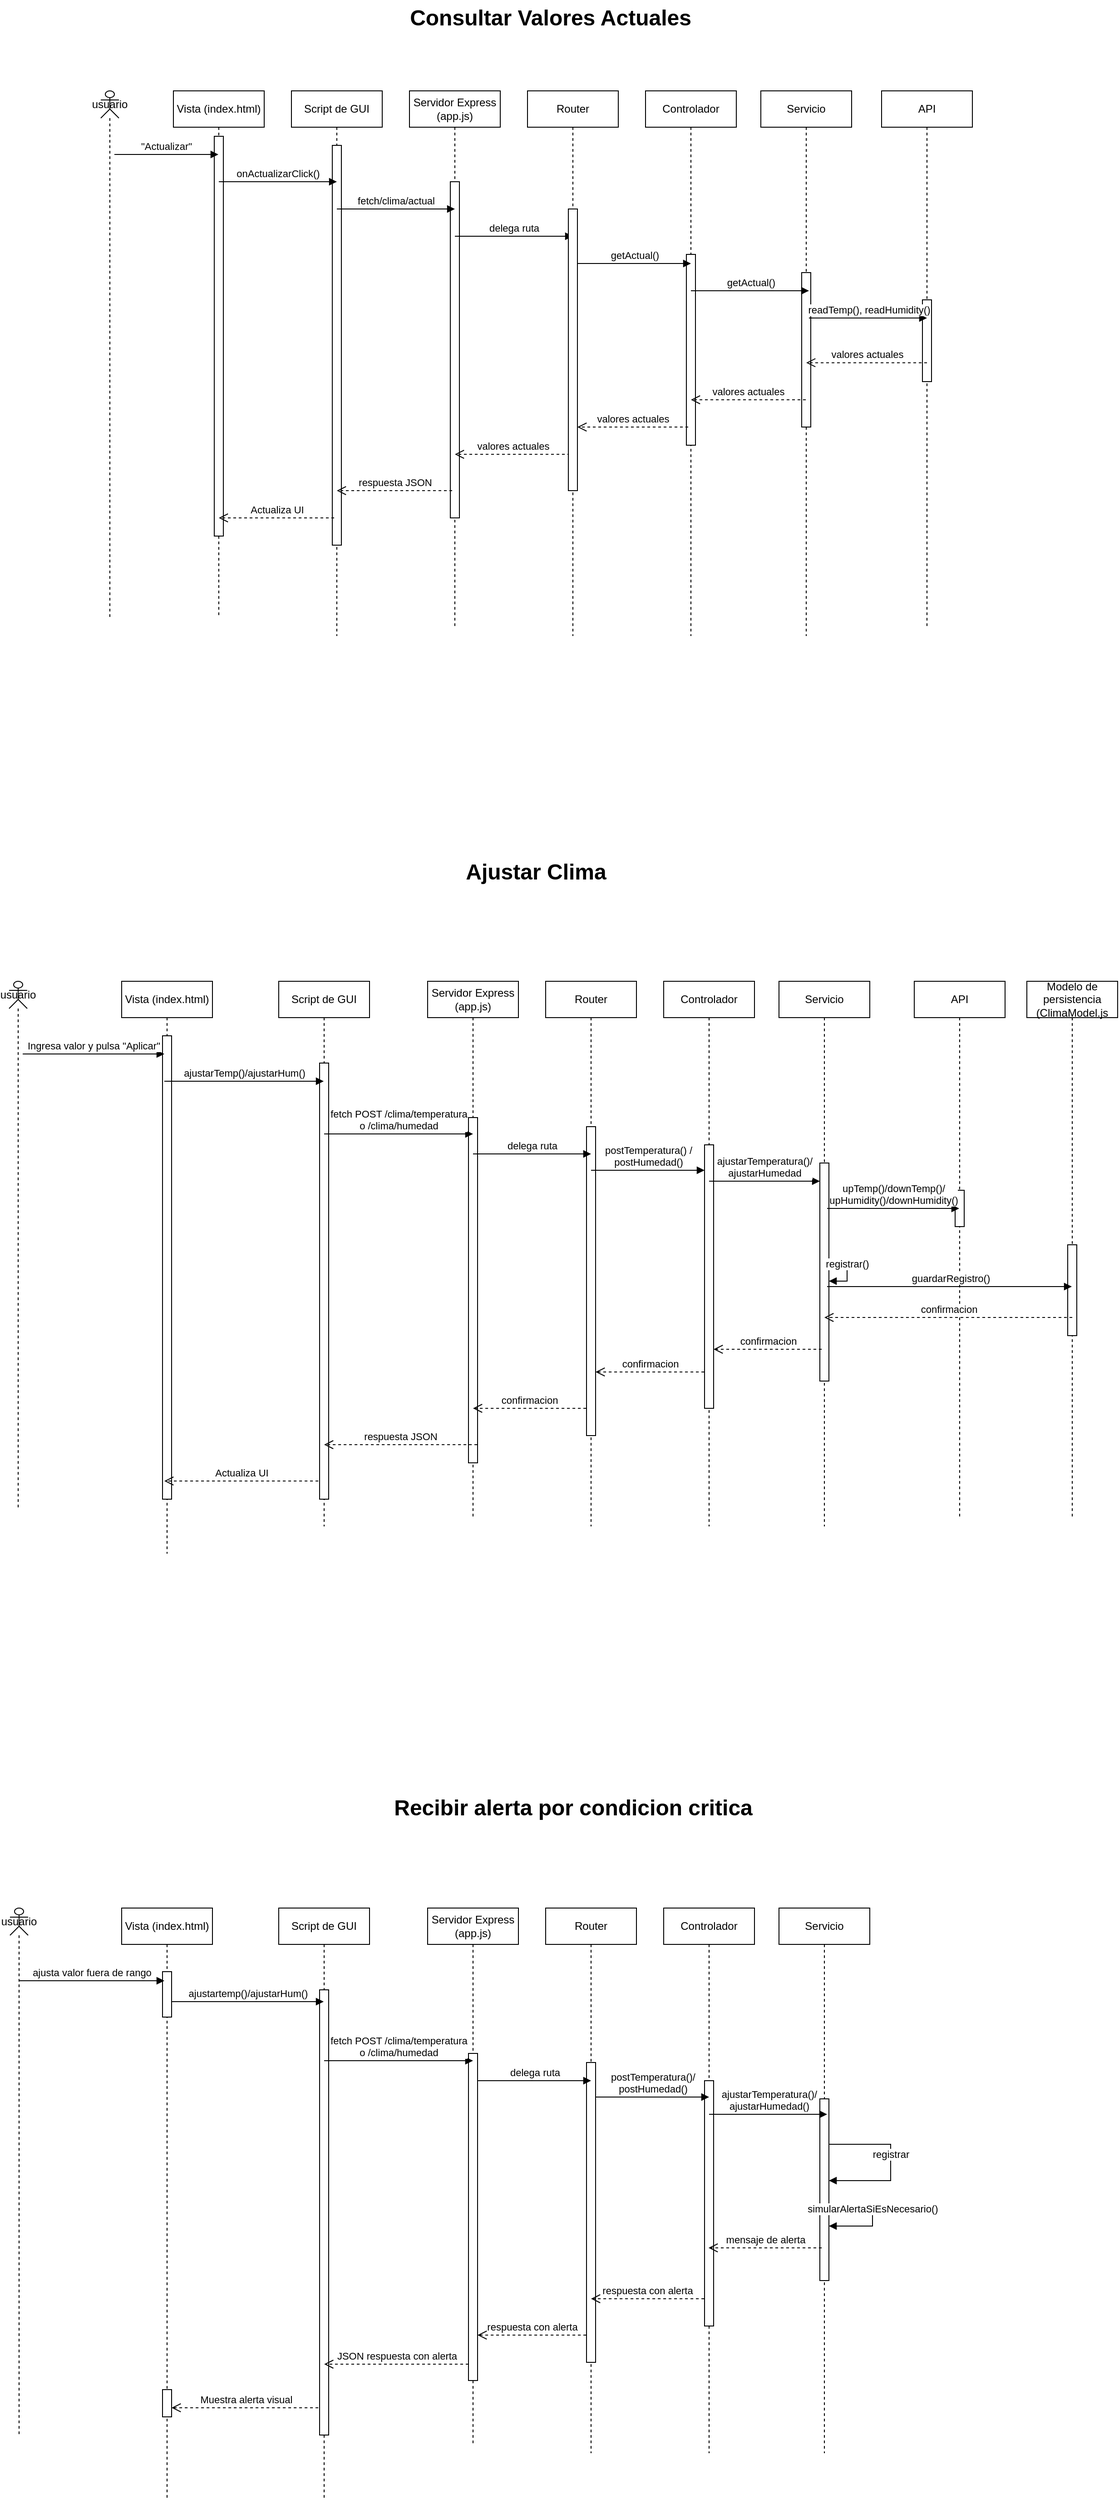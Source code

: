 <mxfile version="27.0.9">
  <diagram name="Página-1" id="_yVZuQ4K9o2TGJIuYlfn">
    <mxGraphModel dx="5467" dy="6520" grid="1" gridSize="10" guides="1" tooltips="1" connect="1" arrows="1" fold="1" page="1" pageScale="1" pageWidth="827" pageHeight="1169" math="0" shadow="0">
      <root>
        <mxCell id="0" />
        <mxCell id="1" parent="0" />
        <mxCell id="7c4dE1HReEAFrCPjgV6M-1" value="usuario" style="shape=umlLifeline;perimeter=lifelinePerimeter;whiteSpace=wrap;html=1;container=1;dropTarget=0;collapsible=0;recursiveResize=0;outlineConnect=0;portConstraint=eastwest;newEdgeStyle={&quot;curved&quot;:0,&quot;rounded&quot;:0};participant=umlActor;size=30;" vertex="1" parent="1">
          <mxGeometry x="100" y="160" width="20" height="580" as="geometry" />
        </mxCell>
        <mxCell id="7c4dE1HReEAFrCPjgV6M-2" value="Vista (index.html)" style="shape=umlLifeline;perimeter=lifelinePerimeter;whiteSpace=wrap;html=1;container=1;dropTarget=0;collapsible=0;recursiveResize=0;outlineConnect=0;portConstraint=eastwest;newEdgeStyle={&quot;curved&quot;:0,&quot;rounded&quot;:0};" vertex="1" parent="1">
          <mxGeometry x="180" y="160" width="100" height="580" as="geometry" />
        </mxCell>
        <mxCell id="7c4dE1HReEAFrCPjgV6M-79" value="" style="html=1;points=[[0,0,0,0,5],[0,1,0,0,-5],[1,0,0,0,5],[1,1,0,0,-5]];perimeter=orthogonalPerimeter;outlineConnect=0;targetShapes=umlLifeline;portConstraint=eastwest;newEdgeStyle={&quot;curved&quot;:0,&quot;rounded&quot;:0};" vertex="1" parent="7c4dE1HReEAFrCPjgV6M-2">
          <mxGeometry x="45" y="50" width="10" height="440" as="geometry" />
        </mxCell>
        <mxCell id="7c4dE1HReEAFrCPjgV6M-3" value="Script de GUI" style="shape=umlLifeline;perimeter=lifelinePerimeter;whiteSpace=wrap;html=1;container=1;dropTarget=0;collapsible=0;recursiveResize=0;outlineConnect=0;portConstraint=eastwest;newEdgeStyle={&quot;curved&quot;:0,&quot;rounded&quot;:0};" vertex="1" parent="1">
          <mxGeometry x="310" y="160" width="100" height="600" as="geometry" />
        </mxCell>
        <mxCell id="7c4dE1HReEAFrCPjgV6M-80" value="" style="html=1;points=[[0,0,0,0,5],[0,1,0,0,-5],[1,0,0,0,5],[1,1,0,0,-5]];perimeter=orthogonalPerimeter;outlineConnect=0;targetShapes=umlLifeline;portConstraint=eastwest;newEdgeStyle={&quot;curved&quot;:0,&quot;rounded&quot;:0};" vertex="1" parent="7c4dE1HReEAFrCPjgV6M-3">
          <mxGeometry x="45" y="60" width="10" height="440" as="geometry" />
        </mxCell>
        <mxCell id="7c4dE1HReEAFrCPjgV6M-4" value="Servidor Express (app.js)&lt;span style=&quot;color: rgba(0, 0, 0, 0); font-family: monospace; font-size: 0px; text-align: start; text-wrap-mode: nowrap;&quot;&gt;%3CmxGraphModel%3E%3Croot%3E%3CmxCell%20id%3D%220%22%2F%3E%3CmxCell%20id%3D%221%22%20parent%3D%220%22%2F%3E%3CmxCell%20id%3D%222%22%20value%3D%22Script%20de%20GUI%22%20style%3D%22shape%3DumlLifeline%3Bperimeter%3DlifelinePerimeter%3BwhiteSpace%3Dwrap%3Bhtml%3D1%3Bcontainer%3D1%3BdropTarget%3D0%3Bcollapsible%3D0%3BrecursiveResize%3D0%3BoutlineConnect%3D0%3BportConstraint%3Deastwest%3BnewEdgeStyle%3D%7B%26quot%3Bcurved%26quot%3B%3A0%2C%26quot%3Brounded%26quot%3B%3A0%7D%3B%22%20vertex%3D%221%22%20parent%3D%221%22%3E%3CmxGeometry%20x%3D%22310%22%20y%3D%22160%22%20width%3D%22100%22%20height%3D%22300%22%20as%3D%22geometry%22%2F%3E%3C%2FmxCell%3E%3C%2Froot%3E%3C%2FmxGraphModel%3E&lt;/span&gt;" style="shape=umlLifeline;perimeter=lifelinePerimeter;whiteSpace=wrap;html=1;container=1;dropTarget=0;collapsible=0;recursiveResize=0;outlineConnect=0;portConstraint=eastwest;newEdgeStyle={&quot;curved&quot;:0,&quot;rounded&quot;:0};" vertex="1" parent="1">
          <mxGeometry x="440" y="160" width="100" height="590" as="geometry" />
        </mxCell>
        <mxCell id="7c4dE1HReEAFrCPjgV6M-81" value="" style="html=1;points=[[0,0,0,0,5],[0,1,0,0,-5],[1,0,0,0,5],[1,1,0,0,-5]];perimeter=orthogonalPerimeter;outlineConnect=0;targetShapes=umlLifeline;portConstraint=eastwest;newEdgeStyle={&quot;curved&quot;:0,&quot;rounded&quot;:0};" vertex="1" parent="7c4dE1HReEAFrCPjgV6M-4">
          <mxGeometry x="45" y="100" width="10" height="370" as="geometry" />
        </mxCell>
        <mxCell id="7c4dE1HReEAFrCPjgV6M-5" value="Router" style="shape=umlLifeline;perimeter=lifelinePerimeter;whiteSpace=wrap;html=1;container=1;dropTarget=0;collapsible=0;recursiveResize=0;outlineConnect=0;portConstraint=eastwest;newEdgeStyle={&quot;curved&quot;:0,&quot;rounded&quot;:0};" vertex="1" parent="1">
          <mxGeometry x="570" y="160" width="100" height="600" as="geometry" />
        </mxCell>
        <mxCell id="7c4dE1HReEAFrCPjgV6M-6" value="Controlador" style="shape=umlLifeline;perimeter=lifelinePerimeter;whiteSpace=wrap;html=1;container=1;dropTarget=0;collapsible=0;recursiveResize=0;outlineConnect=0;portConstraint=eastwest;newEdgeStyle={&quot;curved&quot;:0,&quot;rounded&quot;:0};" vertex="1" parent="1">
          <mxGeometry x="700" y="160" width="100" height="600" as="geometry" />
        </mxCell>
        <mxCell id="7c4dE1HReEAFrCPjgV6M-84" value="" style="html=1;points=[[0,0,0,0,5],[0,1,0,0,-5],[1,0,0,0,5],[1,1,0,0,-5]];perimeter=orthogonalPerimeter;outlineConnect=0;targetShapes=umlLifeline;portConstraint=eastwest;newEdgeStyle={&quot;curved&quot;:0,&quot;rounded&quot;:0};" vertex="1" parent="7c4dE1HReEAFrCPjgV6M-6">
          <mxGeometry x="45" y="180" width="10" height="210" as="geometry" />
        </mxCell>
        <mxCell id="7c4dE1HReEAFrCPjgV6M-7" value="Servicio" style="shape=umlLifeline;perimeter=lifelinePerimeter;whiteSpace=wrap;html=1;container=1;dropTarget=0;collapsible=0;recursiveResize=0;outlineConnect=0;portConstraint=eastwest;newEdgeStyle={&quot;curved&quot;:0,&quot;rounded&quot;:0};" vertex="1" parent="1">
          <mxGeometry x="827" y="160" width="100" height="600" as="geometry" />
        </mxCell>
        <mxCell id="7c4dE1HReEAFrCPjgV6M-85" value="" style="html=1;points=[[0,0,0,0,5],[0,1,0,0,-5],[1,0,0,0,5],[1,1,0,0,-5]];perimeter=orthogonalPerimeter;outlineConnect=0;targetShapes=umlLifeline;portConstraint=eastwest;newEdgeStyle={&quot;curved&quot;:0,&quot;rounded&quot;:0};" vertex="1" parent="7c4dE1HReEAFrCPjgV6M-7">
          <mxGeometry x="45" y="200" width="10" height="170" as="geometry" />
        </mxCell>
        <mxCell id="7c4dE1HReEAFrCPjgV6M-8" value="API" style="shape=umlLifeline;perimeter=lifelinePerimeter;whiteSpace=wrap;html=1;container=1;dropTarget=0;collapsible=0;recursiveResize=0;outlineConnect=0;portConstraint=eastwest;newEdgeStyle={&quot;curved&quot;:0,&quot;rounded&quot;:0};" vertex="1" parent="1">
          <mxGeometry x="960" y="160" width="100" height="590" as="geometry" />
        </mxCell>
        <mxCell id="7c4dE1HReEAFrCPjgV6M-86" value="" style="html=1;points=[[0,0,0,0,5],[0,1,0,0,-5],[1,0,0,0,5],[1,1,0,0,-5]];perimeter=orthogonalPerimeter;outlineConnect=0;targetShapes=umlLifeline;portConstraint=eastwest;newEdgeStyle={&quot;curved&quot;:0,&quot;rounded&quot;:0};" vertex="1" parent="7c4dE1HReEAFrCPjgV6M-8">
          <mxGeometry x="45" y="230" width="10" height="90" as="geometry" />
        </mxCell>
        <mxCell id="7c4dE1HReEAFrCPjgV6M-9" value="&quot;Actualizar&quot;" style="html=1;verticalAlign=bottom;endArrow=block;curved=0;rounded=0;" edge="1" parent="1">
          <mxGeometry x="-0.005" width="80" relative="1" as="geometry">
            <mxPoint x="115" y="230" as="sourcePoint" />
            <mxPoint x="229.5" y="230" as="targetPoint" />
            <Array as="points" />
            <mxPoint as="offset" />
          </mxGeometry>
        </mxCell>
        <mxCell id="7c4dE1HReEAFrCPjgV6M-10" value="onActualizarClick()" style="html=1;verticalAlign=bottom;endArrow=block;curved=0;rounded=0;" edge="1" parent="1">
          <mxGeometry width="80" relative="1" as="geometry">
            <mxPoint x="230" y="260" as="sourcePoint" />
            <mxPoint x="360" y="260" as="targetPoint" />
          </mxGeometry>
        </mxCell>
        <mxCell id="7c4dE1HReEAFrCPjgV6M-11" value="fetch/clima/actual" style="html=1;verticalAlign=bottom;endArrow=block;curved=0;rounded=0;" edge="1" parent="1">
          <mxGeometry width="80" relative="1" as="geometry">
            <mxPoint x="360" y="290" as="sourcePoint" />
            <mxPoint x="490" y="290" as="targetPoint" />
          </mxGeometry>
        </mxCell>
        <mxCell id="7c4dE1HReEAFrCPjgV6M-12" value="delega ruta" style="html=1;verticalAlign=bottom;endArrow=block;curved=0;rounded=0;" edge="1" parent="1">
          <mxGeometry width="80" relative="1" as="geometry">
            <mxPoint x="490" y="320" as="sourcePoint" />
            <mxPoint x="620" y="320" as="targetPoint" />
          </mxGeometry>
        </mxCell>
        <mxCell id="7c4dE1HReEAFrCPjgV6M-13" value="getActual()" style="html=1;verticalAlign=bottom;endArrow=block;curved=0;rounded=0;" edge="1" parent="1" source="7c4dE1HReEAFrCPjgV6M-82">
          <mxGeometry x="0.009" width="80" relative="1" as="geometry">
            <mxPoint x="620" y="350" as="sourcePoint" />
            <mxPoint x="750" y="350" as="targetPoint" />
            <mxPoint as="offset" />
          </mxGeometry>
        </mxCell>
        <mxCell id="7c4dE1HReEAFrCPjgV6M-14" value="getActual()" style="html=1;verticalAlign=bottom;endArrow=block;curved=0;rounded=0;" edge="1" parent="1">
          <mxGeometry x="0.009" width="80" relative="1" as="geometry">
            <mxPoint x="750" y="380" as="sourcePoint" />
            <mxPoint x="880" y="380" as="targetPoint" />
            <mxPoint as="offset" />
          </mxGeometry>
        </mxCell>
        <mxCell id="7c4dE1HReEAFrCPjgV6M-15" value="readTemp(), readHumidity()" style="html=1;verticalAlign=bottom;endArrow=block;curved=0;rounded=0;" edge="1" parent="1">
          <mxGeometry x="0.009" width="80" relative="1" as="geometry">
            <mxPoint x="880" y="410" as="sourcePoint" />
            <mxPoint x="1010" y="410" as="targetPoint" />
            <mxPoint as="offset" />
          </mxGeometry>
        </mxCell>
        <mxCell id="7c4dE1HReEAFrCPjgV6M-16" value="valores actuales" style="html=1;verticalAlign=bottom;endArrow=open;dashed=1;endSize=8;curved=0;rounded=0;" edge="1" parent="1" target="7c4dE1HReEAFrCPjgV6M-7">
          <mxGeometry relative="1" as="geometry">
            <mxPoint x="1010" y="459.23" as="sourcePoint" />
            <mxPoint x="930" y="459.23" as="targetPoint" />
          </mxGeometry>
        </mxCell>
        <mxCell id="7c4dE1HReEAFrCPjgV6M-17" value="valores actuales" style="html=1;verticalAlign=bottom;endArrow=open;dashed=1;endSize=8;curved=0;rounded=0;" edge="1" parent="1" source="7c4dE1HReEAFrCPjgV6M-7">
          <mxGeometry relative="1" as="geometry">
            <mxPoint x="884" y="500.23" as="sourcePoint" />
            <mxPoint x="750" y="500" as="targetPoint" />
          </mxGeometry>
        </mxCell>
        <mxCell id="7c4dE1HReEAFrCPjgV6M-18" value="valores actuales" style="html=1;verticalAlign=bottom;endArrow=open;dashed=1;endSize=8;curved=0;rounded=0;" edge="1" parent="1" target="7c4dE1HReEAFrCPjgV6M-82">
          <mxGeometry relative="1" as="geometry">
            <mxPoint x="747" y="530" as="sourcePoint" />
            <mxPoint x="620" y="530" as="targetPoint" />
          </mxGeometry>
        </mxCell>
        <mxCell id="7c4dE1HReEAFrCPjgV6M-19" value="valores actuales" style="html=1;verticalAlign=bottom;endArrow=open;dashed=1;endSize=8;curved=0;rounded=0;" edge="1" parent="1">
          <mxGeometry relative="1" as="geometry">
            <mxPoint x="617" y="560" as="sourcePoint" />
            <mxPoint x="490" y="560" as="targetPoint" />
          </mxGeometry>
        </mxCell>
        <mxCell id="7c4dE1HReEAFrCPjgV6M-20" value="respuesta JSON" style="html=1;verticalAlign=bottom;endArrow=open;dashed=1;endSize=8;curved=0;rounded=0;" edge="1" parent="1">
          <mxGeometry relative="1" as="geometry">
            <mxPoint x="487" y="600" as="sourcePoint" />
            <mxPoint x="360" y="600" as="targetPoint" />
          </mxGeometry>
        </mxCell>
        <mxCell id="7c4dE1HReEAFrCPjgV6M-21" value="Actualiza UI" style="html=1;verticalAlign=bottom;endArrow=open;dashed=1;endSize=8;curved=0;rounded=0;" edge="1" parent="1">
          <mxGeometry relative="1" as="geometry">
            <mxPoint x="357" y="630" as="sourcePoint" />
            <mxPoint x="230" y="630" as="targetPoint" />
          </mxGeometry>
        </mxCell>
        <mxCell id="7c4dE1HReEAFrCPjgV6M-23" value="usuario" style="shape=umlLifeline;perimeter=lifelinePerimeter;whiteSpace=wrap;html=1;container=1;dropTarget=0;collapsible=0;recursiveResize=0;outlineConnect=0;portConstraint=eastwest;newEdgeStyle={&quot;curved&quot;:0,&quot;rounded&quot;:0};participant=umlActor;size=30;" vertex="1" parent="1">
          <mxGeometry x="-1" y="1140" width="20" height="580" as="geometry" />
        </mxCell>
        <mxCell id="7c4dE1HReEAFrCPjgV6M-24" value="Vista (index.html)" style="shape=umlLifeline;perimeter=lifelinePerimeter;whiteSpace=wrap;html=1;container=1;dropTarget=0;collapsible=0;recursiveResize=0;outlineConnect=0;portConstraint=eastwest;newEdgeStyle={&quot;curved&quot;:0,&quot;rounded&quot;:0};" vertex="1" parent="1">
          <mxGeometry x="123" y="1140" width="100" height="630" as="geometry" />
        </mxCell>
        <mxCell id="7c4dE1HReEAFrCPjgV6M-87" value="" style="html=1;points=[[0,0,0,0,5],[0,1,0,0,-5],[1,0,0,0,5],[1,1,0,0,-5]];perimeter=orthogonalPerimeter;outlineConnect=0;targetShapes=umlLifeline;portConstraint=eastwest;newEdgeStyle={&quot;curved&quot;:0,&quot;rounded&quot;:0};" vertex="1" parent="7c4dE1HReEAFrCPjgV6M-24">
          <mxGeometry x="45" y="60" width="10" height="510" as="geometry" />
        </mxCell>
        <mxCell id="7c4dE1HReEAFrCPjgV6M-25" value="Script de GUI" style="shape=umlLifeline;perimeter=lifelinePerimeter;whiteSpace=wrap;html=1;container=1;dropTarget=0;collapsible=0;recursiveResize=0;outlineConnect=0;portConstraint=eastwest;newEdgeStyle={&quot;curved&quot;:0,&quot;rounded&quot;:0};" vertex="1" parent="1">
          <mxGeometry x="296" y="1140" width="100" height="600" as="geometry" />
        </mxCell>
        <mxCell id="7c4dE1HReEAFrCPjgV6M-88" value="" style="html=1;points=[[0,0,0,0,5],[0,1,0,0,-5],[1,0,0,0,5],[1,1,0,0,-5]];perimeter=orthogonalPerimeter;outlineConnect=0;targetShapes=umlLifeline;portConstraint=eastwest;newEdgeStyle={&quot;curved&quot;:0,&quot;rounded&quot;:0};" vertex="1" parent="7c4dE1HReEAFrCPjgV6M-25">
          <mxGeometry x="45" y="90" width="10" height="480" as="geometry" />
        </mxCell>
        <mxCell id="7c4dE1HReEAFrCPjgV6M-26" value="Servidor Express (app.js)&lt;span style=&quot;color: rgba(0, 0, 0, 0); font-family: monospace; font-size: 0px; text-align: start; text-wrap-mode: nowrap;&quot;&gt;%3CmxGraphModel%3E%3Croot%3E%3CmxCell%20id%3D%220%22%2F%3E%3CmxCell%20id%3D%221%22%20parent%3D%220%22%2F%3E%3CmxCell%20id%3D%222%22%20value%3D%22Script%20de%20GUI%22%20style%3D%22shape%3DumlLifeline%3Bperimeter%3DlifelinePerimeter%3BwhiteSpace%3Dwrap%3Bhtml%3D1%3Bcontainer%3D1%3BdropTarget%3D0%3Bcollapsible%3D0%3BrecursiveResize%3D0%3BoutlineConnect%3D0%3BportConstraint%3Deastwest%3BnewEdgeStyle%3D%7B%26quot%3Bcurved%26quot%3B%3A0%2C%26quot%3Brounded%26quot%3B%3A0%7D%3B%22%20vertex%3D%221%22%20parent%3D%221%22%3E%3CmxGeometry%20x%3D%22310%22%20y%3D%22160%22%20width%3D%22100%22%20height%3D%22300%22%20as%3D%22geometry%22%2F%3E%3C%2FmxCell%3E%3C%2Froot%3E%3C%2FmxGraphModel%3E&lt;/span&gt;" style="shape=umlLifeline;perimeter=lifelinePerimeter;whiteSpace=wrap;html=1;container=1;dropTarget=0;collapsible=0;recursiveResize=0;outlineConnect=0;portConstraint=eastwest;newEdgeStyle={&quot;curved&quot;:0,&quot;rounded&quot;:0};" vertex="1" parent="1">
          <mxGeometry x="460" y="1140" width="100" height="590" as="geometry" />
        </mxCell>
        <mxCell id="7c4dE1HReEAFrCPjgV6M-89" value="" style="html=1;points=[[0,0,0,0,5],[0,1,0,0,-5],[1,0,0,0,5],[1,1,0,0,-5]];perimeter=orthogonalPerimeter;outlineConnect=0;targetShapes=umlLifeline;portConstraint=eastwest;newEdgeStyle={&quot;curved&quot;:0,&quot;rounded&quot;:0};" vertex="1" parent="7c4dE1HReEAFrCPjgV6M-26">
          <mxGeometry x="45" y="150" width="10" height="380" as="geometry" />
        </mxCell>
        <mxCell id="7c4dE1HReEAFrCPjgV6M-27" value="Router" style="shape=umlLifeline;perimeter=lifelinePerimeter;whiteSpace=wrap;html=1;container=1;dropTarget=0;collapsible=0;recursiveResize=0;outlineConnect=0;portConstraint=eastwest;newEdgeStyle={&quot;curved&quot;:0,&quot;rounded&quot;:0};" vertex="1" parent="1">
          <mxGeometry x="590" y="1140" width="100" height="600" as="geometry" />
        </mxCell>
        <mxCell id="7c4dE1HReEAFrCPjgV6M-90" value="" style="html=1;points=[[0,0,0,0,5],[0,1,0,0,-5],[1,0,0,0,5],[1,1,0,0,-5]];perimeter=orthogonalPerimeter;outlineConnect=0;targetShapes=umlLifeline;portConstraint=eastwest;newEdgeStyle={&quot;curved&quot;:0,&quot;rounded&quot;:0};" vertex="1" parent="7c4dE1HReEAFrCPjgV6M-27">
          <mxGeometry x="45" y="160" width="10" height="340" as="geometry" />
        </mxCell>
        <mxCell id="7c4dE1HReEAFrCPjgV6M-28" value="Controlador" style="shape=umlLifeline;perimeter=lifelinePerimeter;whiteSpace=wrap;html=1;container=1;dropTarget=0;collapsible=0;recursiveResize=0;outlineConnect=0;portConstraint=eastwest;newEdgeStyle={&quot;curved&quot;:0,&quot;rounded&quot;:0};" vertex="1" parent="1">
          <mxGeometry x="720" y="1140" width="100" height="600" as="geometry" />
        </mxCell>
        <mxCell id="7c4dE1HReEAFrCPjgV6M-91" value="" style="html=1;points=[[0,0,0,0,5],[0,1,0,0,-5],[1,0,0,0,5],[1,1,0,0,-5]];perimeter=orthogonalPerimeter;outlineConnect=0;targetShapes=umlLifeline;portConstraint=eastwest;newEdgeStyle={&quot;curved&quot;:0,&quot;rounded&quot;:0};" vertex="1" parent="7c4dE1HReEAFrCPjgV6M-28">
          <mxGeometry x="45" y="180" width="10" height="290" as="geometry" />
        </mxCell>
        <mxCell id="7c4dE1HReEAFrCPjgV6M-29" value="Servicio" style="shape=umlLifeline;perimeter=lifelinePerimeter;whiteSpace=wrap;html=1;container=1;dropTarget=0;collapsible=0;recursiveResize=0;outlineConnect=0;portConstraint=eastwest;newEdgeStyle={&quot;curved&quot;:0,&quot;rounded&quot;:0};" vertex="1" parent="1">
          <mxGeometry x="847" y="1140" width="100" height="600" as="geometry" />
        </mxCell>
        <mxCell id="7c4dE1HReEAFrCPjgV6M-92" value="" style="html=1;points=[[0,0,0,0,5],[0,1,0,0,-5],[1,0,0,0,5],[1,1,0,0,-5]];perimeter=orthogonalPerimeter;outlineConnect=0;targetShapes=umlLifeline;portConstraint=eastwest;newEdgeStyle={&quot;curved&quot;:0,&quot;rounded&quot;:0};" vertex="1" parent="7c4dE1HReEAFrCPjgV6M-29">
          <mxGeometry x="45" y="200" width="10" height="240" as="geometry" />
        </mxCell>
        <mxCell id="7c4dE1HReEAFrCPjgV6M-115" value="registrar()" style="html=1;verticalAlign=bottom;endArrow=block;curved=0;rounded=0;" edge="1" parent="7c4dE1HReEAFrCPjgV6M-29" source="7c4dE1HReEAFrCPjgV6M-92" target="7c4dE1HReEAFrCPjgV6M-92">
          <mxGeometry width="80" relative="1" as="geometry">
            <mxPoint x="43" y="260" as="sourcePoint" />
            <mxPoint x="123" y="260" as="targetPoint" />
          </mxGeometry>
        </mxCell>
        <mxCell id="7c4dE1HReEAFrCPjgV6M-30" value="API" style="shape=umlLifeline;perimeter=lifelinePerimeter;whiteSpace=wrap;html=1;container=1;dropTarget=0;collapsible=0;recursiveResize=0;outlineConnect=0;portConstraint=eastwest;newEdgeStyle={&quot;curved&quot;:0,&quot;rounded&quot;:0};" vertex="1" parent="1">
          <mxGeometry x="996" y="1140" width="100" height="590" as="geometry" />
        </mxCell>
        <mxCell id="7c4dE1HReEAFrCPjgV6M-93" value="" style="html=1;points=[[0,0,0,0,5],[0,1,0,0,-5],[1,0,0,0,5],[1,1,0,0,-5]];perimeter=orthogonalPerimeter;outlineConnect=0;targetShapes=umlLifeline;portConstraint=eastwest;newEdgeStyle={&quot;curved&quot;:0,&quot;rounded&quot;:0};" vertex="1" parent="7c4dE1HReEAFrCPjgV6M-30">
          <mxGeometry x="45" y="230" width="10" height="40" as="geometry" />
        </mxCell>
        <mxCell id="7c4dE1HReEAFrCPjgV6M-31" value="Ingresa valor y pulsa &quot;Aplicar&quot;" style="html=1;verticalAlign=bottom;endArrow=block;curved=0;rounded=0;" edge="1" parent="1">
          <mxGeometry x="-0.0" width="80" relative="1" as="geometry">
            <mxPoint x="14" y="1220" as="sourcePoint" />
            <mxPoint x="170" y="1220" as="targetPoint" />
            <Array as="points" />
            <mxPoint as="offset" />
          </mxGeometry>
        </mxCell>
        <mxCell id="7c4dE1HReEAFrCPjgV6M-32" value="ajustarTemp()/ajustarHum()" style="html=1;verticalAlign=bottom;endArrow=block;curved=0;rounded=0;" edge="1" parent="1" target="7c4dE1HReEAFrCPjgV6M-25">
          <mxGeometry width="80" relative="1" as="geometry">
            <mxPoint x="170" y="1250" as="sourcePoint" />
            <mxPoint x="300" y="1250" as="targetPoint" />
          </mxGeometry>
        </mxCell>
        <mxCell id="7c4dE1HReEAFrCPjgV6M-33" value="fetch POST /clima/temperatura &lt;br&gt;o /clima/humedad" style="html=1;verticalAlign=bottom;endArrow=block;curved=0;rounded=0;" edge="1" parent="1" source="7c4dE1HReEAFrCPjgV6M-25">
          <mxGeometry width="80" relative="1" as="geometry">
            <mxPoint x="380" y="1308" as="sourcePoint" />
            <mxPoint x="510" y="1308" as="targetPoint" />
          </mxGeometry>
        </mxCell>
        <mxCell id="7c4dE1HReEAFrCPjgV6M-34" value="delega ruta" style="html=1;verticalAlign=bottom;endArrow=block;curved=0;rounded=0;" edge="1" parent="1">
          <mxGeometry width="80" relative="1" as="geometry">
            <mxPoint x="510" y="1330" as="sourcePoint" />
            <mxPoint x="640" y="1330" as="targetPoint" />
          </mxGeometry>
        </mxCell>
        <mxCell id="7c4dE1HReEAFrCPjgV6M-35" value="postTemperatura() / &lt;br&gt;postHumedad()" style="html=1;verticalAlign=bottom;endArrow=block;curved=0;rounded=0;" edge="1" parent="1" target="7c4dE1HReEAFrCPjgV6M-91">
          <mxGeometry x="0.009" width="80" relative="1" as="geometry">
            <mxPoint x="640" y="1348" as="sourcePoint" />
            <mxPoint x="770" y="1348" as="targetPoint" />
            <mxPoint as="offset" />
          </mxGeometry>
        </mxCell>
        <mxCell id="7c4dE1HReEAFrCPjgV6M-36" value="ajustarTemperatura()/&lt;div&gt;ajustarHumedad&lt;/div&gt;" style="html=1;verticalAlign=bottom;endArrow=block;curved=0;rounded=0;" edge="1" parent="1" target="7c4dE1HReEAFrCPjgV6M-92">
          <mxGeometry x="0.004" width="80" relative="1" as="geometry">
            <mxPoint x="770" y="1360" as="sourcePoint" />
            <mxPoint x="900" y="1360" as="targetPoint" />
            <mxPoint as="offset" />
          </mxGeometry>
        </mxCell>
        <mxCell id="7c4dE1HReEAFrCPjgV6M-37" value="upTemp()/downTemp()/&lt;br&gt;upHumidity()/downHumidity()" style="html=1;verticalAlign=bottom;endArrow=block;curved=0;rounded=0;" edge="1" parent="1" target="7c4dE1HReEAFrCPjgV6M-30">
          <mxGeometry x="0.004" width="80" relative="1" as="geometry">
            <mxPoint x="900" y="1390" as="sourcePoint" />
            <mxPoint x="1030" y="1390" as="targetPoint" />
            <mxPoint as="offset" />
          </mxGeometry>
        </mxCell>
        <mxCell id="7c4dE1HReEAFrCPjgV6M-44" value="Modelo de persistencia (ClimaModel.js" style="shape=umlLifeline;perimeter=lifelinePerimeter;whiteSpace=wrap;html=1;container=1;dropTarget=0;collapsible=0;recursiveResize=0;outlineConnect=0;portConstraint=eastwest;newEdgeStyle={&quot;curved&quot;:0,&quot;rounded&quot;:0};" vertex="1" parent="1">
          <mxGeometry x="1120" y="1140" width="100" height="590" as="geometry" />
        </mxCell>
        <mxCell id="7c4dE1HReEAFrCPjgV6M-94" value="" style="html=1;points=[[0,0,0,0,5],[0,1,0,0,-5],[1,0,0,0,5],[1,1,0,0,-5]];perimeter=orthogonalPerimeter;outlineConnect=0;targetShapes=umlLifeline;portConstraint=eastwest;newEdgeStyle={&quot;curved&quot;:0,&quot;rounded&quot;:0};" vertex="1" parent="7c4dE1HReEAFrCPjgV6M-44">
          <mxGeometry x="45" y="290" width="10" height="100" as="geometry" />
        </mxCell>
        <mxCell id="7c4dE1HReEAFrCPjgV6M-46" value="guardarRegistro()" style="html=1;verticalAlign=bottom;endArrow=block;curved=0;rounded=0;" edge="1" parent="1">
          <mxGeometry x="0.004" width="80" relative="1" as="geometry">
            <mxPoint x="900" y="1476" as="sourcePoint" />
            <mxPoint x="1169.5" y="1476" as="targetPoint" />
            <mxPoint as="offset" />
          </mxGeometry>
        </mxCell>
        <mxCell id="7c4dE1HReEAFrCPjgV6M-47" value="confirmacion" style="html=1;verticalAlign=bottom;endArrow=open;dashed=1;endSize=8;curved=0;rounded=0;" edge="1" parent="1" target="7c4dE1HReEAFrCPjgV6M-29">
          <mxGeometry relative="1" as="geometry">
            <mxPoint x="1170" y="1510" as="sourcePoint" />
            <mxPoint x="1090" y="1510" as="targetPoint" />
          </mxGeometry>
        </mxCell>
        <mxCell id="7c4dE1HReEAFrCPjgV6M-48" value="confirmacion" style="html=1;verticalAlign=bottom;endArrow=open;dashed=1;endSize=8;curved=0;rounded=0;" edge="1" parent="1" target="7c4dE1HReEAFrCPjgV6M-91">
          <mxGeometry relative="1" as="geometry">
            <mxPoint x="894" y="1545" as="sourcePoint" />
            <mxPoint x="769.447" y="1545" as="targetPoint" />
          </mxGeometry>
        </mxCell>
        <mxCell id="7c4dE1HReEAFrCPjgV6M-49" value="confirmacion" style="html=1;verticalAlign=bottom;endArrow=open;dashed=1;endSize=8;curved=0;rounded=0;" edge="1" parent="1" target="7c4dE1HReEAFrCPjgV6M-90">
          <mxGeometry relative="1" as="geometry">
            <mxPoint x="764.553" y="1570" as="sourcePoint" />
            <mxPoint x="640" y="1570" as="targetPoint" />
          </mxGeometry>
        </mxCell>
        <mxCell id="7c4dE1HReEAFrCPjgV6M-50" value="confirmacion" style="html=1;verticalAlign=bottom;endArrow=open;dashed=1;endSize=8;curved=0;rounded=0;" edge="1" parent="1">
          <mxGeometry relative="1" as="geometry">
            <mxPoint x="634.553" y="1610" as="sourcePoint" />
            <mxPoint x="510" y="1610" as="targetPoint" />
          </mxGeometry>
        </mxCell>
        <mxCell id="7c4dE1HReEAFrCPjgV6M-51" value="respuesta JSON" style="html=1;verticalAlign=bottom;endArrow=open;dashed=1;endSize=8;curved=0;rounded=0;" edge="1" parent="1" target="7c4dE1HReEAFrCPjgV6M-25">
          <mxGeometry relative="1" as="geometry">
            <mxPoint x="514.553" y="1650" as="sourcePoint" />
            <mxPoint x="390" y="1650" as="targetPoint" />
          </mxGeometry>
        </mxCell>
        <mxCell id="7c4dE1HReEAFrCPjgV6M-52" value="Actualiza UI" style="html=1;verticalAlign=bottom;endArrow=open;dashed=1;endSize=8;curved=0;rounded=0;" edge="1" parent="1">
          <mxGeometry relative="1" as="geometry">
            <mxPoint x="339.553" y="1690" as="sourcePoint" />
            <mxPoint x="170" y="1690" as="targetPoint" />
          </mxGeometry>
        </mxCell>
        <mxCell id="7c4dE1HReEAFrCPjgV6M-55" value="Vista (index.html)" style="shape=umlLifeline;perimeter=lifelinePerimeter;whiteSpace=wrap;html=1;container=1;dropTarget=0;collapsible=0;recursiveResize=0;outlineConnect=0;portConstraint=eastwest;newEdgeStyle={&quot;curved&quot;:0,&quot;rounded&quot;:0};" vertex="1" parent="1">
          <mxGeometry x="123" y="2160" width="100" height="650" as="geometry" />
        </mxCell>
        <mxCell id="7c4dE1HReEAFrCPjgV6M-96" value="" style="html=1;points=[[0,0,0,0,5],[0,1,0,0,-5],[1,0,0,0,5],[1,1,0,0,-5]];perimeter=orthogonalPerimeter;outlineConnect=0;targetShapes=umlLifeline;portConstraint=eastwest;newEdgeStyle={&quot;curved&quot;:0,&quot;rounded&quot;:0};" vertex="1" parent="7c4dE1HReEAFrCPjgV6M-55">
          <mxGeometry x="45" y="70" width="10" height="50" as="geometry" />
        </mxCell>
        <mxCell id="7c4dE1HReEAFrCPjgV6M-98" value="" style="html=1;points=[[0,0,0,0,5],[0,1,0,0,-5],[1,0,0,0,5],[1,1,0,0,-5]];perimeter=orthogonalPerimeter;outlineConnect=0;targetShapes=umlLifeline;portConstraint=eastwest;newEdgeStyle={&quot;curved&quot;:0,&quot;rounded&quot;:0};" vertex="1" parent="7c4dE1HReEAFrCPjgV6M-55">
          <mxGeometry x="45" y="530" width="10" height="30" as="geometry" />
        </mxCell>
        <mxCell id="7c4dE1HReEAFrCPjgV6M-56" value="Script de GUI" style="shape=umlLifeline;perimeter=lifelinePerimeter;whiteSpace=wrap;html=1;container=1;dropTarget=0;collapsible=0;recursiveResize=0;outlineConnect=0;portConstraint=eastwest;newEdgeStyle={&quot;curved&quot;:0,&quot;rounded&quot;:0};" vertex="1" parent="1">
          <mxGeometry x="296" y="2160" width="100" height="650" as="geometry" />
        </mxCell>
        <mxCell id="7c4dE1HReEAFrCPjgV6M-97" value="" style="html=1;points=[[0,0,0,0,5],[0,1,0,0,-5],[1,0,0,0,5],[1,1,0,0,-5]];perimeter=orthogonalPerimeter;outlineConnect=0;targetShapes=umlLifeline;portConstraint=eastwest;newEdgeStyle={&quot;curved&quot;:0,&quot;rounded&quot;:0};" vertex="1" parent="7c4dE1HReEAFrCPjgV6M-56">
          <mxGeometry x="45" y="90" width="10" height="490" as="geometry" />
        </mxCell>
        <mxCell id="7c4dE1HReEAFrCPjgV6M-57" value="Servidor Express (app.js)&lt;span style=&quot;color: rgba(0, 0, 0, 0); font-family: monospace; font-size: 0px; text-align: start; text-wrap-mode: nowrap;&quot;&gt;%3CmxGraphModel%3E%3Croot%3E%3CmxCell%20id%3D%220%22%2F%3E%3CmxCell%20id%3D%221%22%20parent%3D%220%22%2F%3E%3CmxCell%20id%3D%222%22%20value%3D%22Script%20de%20GUI%22%20style%3D%22shape%3DumlLifeline%3Bperimeter%3DlifelinePerimeter%3BwhiteSpace%3Dwrap%3Bhtml%3D1%3Bcontainer%3D1%3BdropTarget%3D0%3Bcollapsible%3D0%3BrecursiveResize%3D0%3BoutlineConnect%3D0%3BportConstraint%3Deastwest%3BnewEdgeStyle%3D%7B%26quot%3Bcurved%26quot%3B%3A0%2C%26quot%3Brounded%26quot%3B%3A0%7D%3B%22%20vertex%3D%221%22%20parent%3D%221%22%3E%3CmxGeometry%20x%3D%22310%22%20y%3D%22160%22%20width%3D%22100%22%20height%3D%22300%22%20as%3D%22geometry%22%2F%3E%3C%2FmxCell%3E%3C%2Froot%3E%3C%2FmxGraphModel%3E&lt;/span&gt;" style="shape=umlLifeline;perimeter=lifelinePerimeter;whiteSpace=wrap;html=1;container=1;dropTarget=0;collapsible=0;recursiveResize=0;outlineConnect=0;portConstraint=eastwest;newEdgeStyle={&quot;curved&quot;:0,&quot;rounded&quot;:0};" vertex="1" parent="1">
          <mxGeometry x="460" y="2160" width="100" height="590" as="geometry" />
        </mxCell>
        <mxCell id="7c4dE1HReEAFrCPjgV6M-103" value="" style="html=1;points=[[0,0,0,0,5],[0,1,0,0,-5],[1,0,0,0,5],[1,1,0,0,-5]];perimeter=orthogonalPerimeter;outlineConnect=0;targetShapes=umlLifeline;portConstraint=eastwest;newEdgeStyle={&quot;curved&quot;:0,&quot;rounded&quot;:0};" vertex="1" parent="7c4dE1HReEAFrCPjgV6M-57">
          <mxGeometry x="45" y="160" width="10" height="360" as="geometry" />
        </mxCell>
        <mxCell id="7c4dE1HReEAFrCPjgV6M-58" value="Router" style="shape=umlLifeline;perimeter=lifelinePerimeter;whiteSpace=wrap;html=1;container=1;dropTarget=0;collapsible=0;recursiveResize=0;outlineConnect=0;portConstraint=eastwest;newEdgeStyle={&quot;curved&quot;:0,&quot;rounded&quot;:0};" vertex="1" parent="1">
          <mxGeometry x="590" y="2160" width="100" height="600" as="geometry" />
        </mxCell>
        <mxCell id="7c4dE1HReEAFrCPjgV6M-104" value="" style="html=1;points=[[0,0,0,0,5],[0,1,0,0,-5],[1,0,0,0,5],[1,1,0,0,-5]];perimeter=orthogonalPerimeter;outlineConnect=0;targetShapes=umlLifeline;portConstraint=eastwest;newEdgeStyle={&quot;curved&quot;:0,&quot;rounded&quot;:0};" vertex="1" parent="7c4dE1HReEAFrCPjgV6M-58">
          <mxGeometry x="45" y="170" width="10" height="330" as="geometry" />
        </mxCell>
        <mxCell id="7c4dE1HReEAFrCPjgV6M-59" value="Controlador" style="shape=umlLifeline;perimeter=lifelinePerimeter;whiteSpace=wrap;html=1;container=1;dropTarget=0;collapsible=0;recursiveResize=0;outlineConnect=0;portConstraint=eastwest;newEdgeStyle={&quot;curved&quot;:0,&quot;rounded&quot;:0};" vertex="1" parent="1">
          <mxGeometry x="720" y="2160" width="100" height="600" as="geometry" />
        </mxCell>
        <mxCell id="7c4dE1HReEAFrCPjgV6M-105" value="" style="html=1;points=[[0,0,0,0,5],[0,1,0,0,-5],[1,0,0,0,5],[1,1,0,0,-5]];perimeter=orthogonalPerimeter;outlineConnect=0;targetShapes=umlLifeline;portConstraint=eastwest;newEdgeStyle={&quot;curved&quot;:0,&quot;rounded&quot;:0};" vertex="1" parent="7c4dE1HReEAFrCPjgV6M-59">
          <mxGeometry x="45" y="190" width="10" height="270" as="geometry" />
        </mxCell>
        <mxCell id="7c4dE1HReEAFrCPjgV6M-60" value="Servicio" style="shape=umlLifeline;perimeter=lifelinePerimeter;whiteSpace=wrap;html=1;container=1;dropTarget=0;collapsible=0;recursiveResize=0;outlineConnect=0;portConstraint=eastwest;newEdgeStyle={&quot;curved&quot;:0,&quot;rounded&quot;:0};" vertex="1" parent="1">
          <mxGeometry x="847" y="2160" width="100" height="600" as="geometry" />
        </mxCell>
        <mxCell id="7c4dE1HReEAFrCPjgV6M-106" value="" style="html=1;points=[[0,0,0,0,5],[0,1,0,0,-5],[1,0,0,0,5],[1,1,0,0,-5]];perimeter=orthogonalPerimeter;outlineConnect=0;targetShapes=umlLifeline;portConstraint=eastwest;newEdgeStyle={&quot;curved&quot;:0,&quot;rounded&quot;:0};" vertex="1" parent="7c4dE1HReEAFrCPjgV6M-60">
          <mxGeometry x="45" y="210" width="10" height="200" as="geometry" />
        </mxCell>
        <mxCell id="7c4dE1HReEAFrCPjgV6M-117" value="simularAlertaSiEsNecesario()" style="html=1;verticalAlign=bottom;endArrow=block;curved=0;rounded=0;" edge="1" parent="7c4dE1HReEAFrCPjgV6M-60" source="7c4dE1HReEAFrCPjgV6M-106" target="7c4dE1HReEAFrCPjgV6M-106">
          <mxGeometry width="80" relative="1" as="geometry">
            <mxPoint x="53" y="334.44" as="sourcePoint" />
            <mxPoint x="50.339" y="340" as="targetPoint" />
            <Array as="points">
              <mxPoint x="103" y="330" />
              <mxPoint x="103" y="350" />
            </Array>
          </mxGeometry>
        </mxCell>
        <mxCell id="7c4dE1HReEAFrCPjgV6M-63" value="ajustartemp()/ajustarHum()" style="html=1;verticalAlign=bottom;endArrow=block;curved=0;rounded=0;" edge="1" parent="1">
          <mxGeometry x="0.0" width="80" relative="1" as="geometry">
            <mxPoint x="178" y="2263" as="sourcePoint" />
            <mxPoint x="345.5" y="2263" as="targetPoint" />
            <mxPoint as="offset" />
          </mxGeometry>
        </mxCell>
        <mxCell id="7c4dE1HReEAFrCPjgV6M-64" value="fetch POST /clima/temperatura&lt;br&gt;o /clima/humedad" style="html=1;verticalAlign=bottom;endArrow=block;curved=0;rounded=0;" edge="1" parent="1" source="7c4dE1HReEAFrCPjgV6M-56">
          <mxGeometry x="-0.001" width="80" relative="1" as="geometry">
            <mxPoint x="380" y="2328" as="sourcePoint" />
            <mxPoint x="510" y="2328" as="targetPoint" />
            <mxPoint as="offset" />
          </mxGeometry>
        </mxCell>
        <mxCell id="7c4dE1HReEAFrCPjgV6M-65" value="delega ruta" style="html=1;verticalAlign=bottom;endArrow=block;curved=0;rounded=0;" edge="1" parent="1" source="7c4dE1HReEAFrCPjgV6M-103">
          <mxGeometry width="80" relative="1" as="geometry">
            <mxPoint x="510" y="2350" as="sourcePoint" />
            <mxPoint x="640" y="2350" as="targetPoint" />
          </mxGeometry>
        </mxCell>
        <mxCell id="7c4dE1HReEAFrCPjgV6M-66" value="postTemperatura()/&lt;br&gt;postHumedad()" style="html=1;verticalAlign=bottom;endArrow=block;curved=0;rounded=0;" edge="1" parent="1" source="7c4dE1HReEAFrCPjgV6M-104">
          <mxGeometry x="0.009" width="80" relative="1" as="geometry">
            <mxPoint x="640" y="2368" as="sourcePoint" />
            <mxPoint x="770" y="2368" as="targetPoint" />
            <mxPoint as="offset" />
          </mxGeometry>
        </mxCell>
        <mxCell id="7c4dE1HReEAFrCPjgV6M-67" value="ajustarTemperatura()/&lt;div&gt;ajustarHumedad()&lt;/div&gt;" style="html=1;verticalAlign=bottom;endArrow=block;curved=0;rounded=0;" edge="1" parent="1">
          <mxGeometry x="0.009" width="80" relative="1" as="geometry">
            <mxPoint x="770" y="2387" as="sourcePoint" />
            <mxPoint x="900" y="2387" as="targetPoint" />
            <mxPoint as="offset" />
          </mxGeometry>
        </mxCell>
        <mxCell id="7c4dE1HReEAFrCPjgV6M-72" value="mensaje de alerta" style="html=1;verticalAlign=bottom;endArrow=open;dashed=1;endSize=8;curved=0;rounded=0;" edge="1" parent="1">
          <mxGeometry relative="1" as="geometry">
            <mxPoint x="894" y="2534" as="sourcePoint" />
            <mxPoint x="769.447" y="2534" as="targetPoint" />
          </mxGeometry>
        </mxCell>
        <mxCell id="7c4dE1HReEAFrCPjgV6M-73" value="respuesta con alerta" style="html=1;verticalAlign=bottom;endArrow=open;dashed=1;endSize=8;curved=0;rounded=0;" edge="1" parent="1">
          <mxGeometry relative="1" as="geometry">
            <mxPoint x="764.553" y="2590" as="sourcePoint" />
            <mxPoint x="640" y="2590" as="targetPoint" />
          </mxGeometry>
        </mxCell>
        <mxCell id="7c4dE1HReEAFrCPjgV6M-74" value="respuesta con alerta" style="html=1;verticalAlign=bottom;endArrow=open;dashed=1;endSize=8;curved=0;rounded=0;" edge="1" parent="1" target="7c4dE1HReEAFrCPjgV6M-103">
          <mxGeometry x="-0.001" relative="1" as="geometry">
            <mxPoint x="634.553" y="2630" as="sourcePoint" />
            <mxPoint x="510" y="2630" as="targetPoint" />
            <mxPoint as="offset" />
          </mxGeometry>
        </mxCell>
        <mxCell id="7c4dE1HReEAFrCPjgV6M-75" value="JSON respuesta con alerta" style="html=1;verticalAlign=bottom;endArrow=open;dashed=1;endSize=8;curved=0;rounded=0;" edge="1" parent="1">
          <mxGeometry relative="1" as="geometry">
            <mxPoint x="505" y="2662" as="sourcePoint" />
            <mxPoint x="346.092" y="2662" as="targetPoint" />
          </mxGeometry>
        </mxCell>
        <mxCell id="7c4dE1HReEAFrCPjgV6M-76" value="Muestra alerta visual" style="html=1;verticalAlign=bottom;endArrow=open;dashed=1;endSize=8;curved=0;rounded=0;" edge="1" parent="1" target="7c4dE1HReEAFrCPjgV6M-98">
          <mxGeometry x="-0.01" relative="1" as="geometry">
            <mxPoint x="339.553" y="2710" as="sourcePoint" />
            <mxPoint x="170" y="2710" as="targetPoint" />
            <mxPoint as="offset" />
          </mxGeometry>
        </mxCell>
        <mxCell id="7c4dE1HReEAFrCPjgV6M-83" value="" style="html=1;verticalAlign=bottom;endArrow=block;curved=0;rounded=0;" edge="1" parent="1" target="7c4dE1HReEAFrCPjgV6M-82">
          <mxGeometry x="0.009" width="80" relative="1" as="geometry">
            <mxPoint x="620" y="350" as="sourcePoint" />
            <mxPoint x="750" y="350" as="targetPoint" />
            <mxPoint as="offset" />
          </mxGeometry>
        </mxCell>
        <mxCell id="7c4dE1HReEAFrCPjgV6M-82" value="" style="html=1;points=[[0,0,0,0,5],[0,1,0,0,-5],[1,0,0,0,5],[1,1,0,0,-5]];perimeter=orthogonalPerimeter;outlineConnect=0;targetShapes=umlLifeline;portConstraint=eastwest;newEdgeStyle={&quot;curved&quot;:0,&quot;rounded&quot;:0};" vertex="1" parent="1">
          <mxGeometry x="615" y="290" width="10" height="310" as="geometry" />
        </mxCell>
        <mxCell id="7c4dE1HReEAFrCPjgV6M-110" value="&lt;b&gt;&lt;font style=&quot;font-size: 24px;&quot;&gt;Ajustar Clima&lt;/font&gt;&lt;/b&gt;" style="text;html=1;align=center;verticalAlign=middle;resizable=0;points=[];autosize=1;strokeColor=none;fillColor=none;" vertex="1" parent="1">
          <mxGeometry x="489" y="1000" width="180" height="40" as="geometry" />
        </mxCell>
        <mxCell id="7c4dE1HReEAFrCPjgV6M-111" value="&lt;b&gt;&lt;font style=&quot;font-size: 24px;&quot;&gt;Consultar Valores Actuales&lt;/font&gt;&lt;/b&gt;" style="text;html=1;align=center;verticalAlign=middle;resizable=0;points=[];autosize=1;strokeColor=none;fillColor=none;" vertex="1" parent="1">
          <mxGeometry x="430" y="60" width="330" height="40" as="geometry" />
        </mxCell>
        <mxCell id="7c4dE1HReEAFrCPjgV6M-112" value="&lt;b&gt;&lt;font style=&quot;font-size: 24px;&quot;&gt;Recibir alerta por condicion critica&lt;/font&gt;&lt;/b&gt;" style="text;html=1;align=center;verticalAlign=middle;resizable=0;points=[];autosize=1;strokeColor=none;fillColor=none;" vertex="1" parent="1">
          <mxGeometry x="410" y="2030" width="420" height="40" as="geometry" />
        </mxCell>
        <mxCell id="7c4dE1HReEAFrCPjgV6M-113" value="usuario" style="shape=umlLifeline;perimeter=lifelinePerimeter;whiteSpace=wrap;html=1;container=1;dropTarget=0;collapsible=0;recursiveResize=0;outlineConnect=0;portConstraint=eastwest;newEdgeStyle={&quot;curved&quot;:0,&quot;rounded&quot;:0};participant=umlActor;size=30;" vertex="1" parent="1">
          <mxGeometry y="2160" width="20" height="580" as="geometry" />
        </mxCell>
        <mxCell id="7c4dE1HReEAFrCPjgV6M-114" value="ajusta valor fuera de rango" style="html=1;verticalAlign=bottom;endArrow=block;curved=0;rounded=0;" edge="1" parent="1" source="7c4dE1HReEAFrCPjgV6M-113">
          <mxGeometry x="0.0" width="80" relative="1" as="geometry">
            <mxPoint x="50" y="2240" as="sourcePoint" />
            <mxPoint x="170" y="2240" as="targetPoint" />
            <mxPoint as="offset" />
          </mxGeometry>
        </mxCell>
        <mxCell id="7c4dE1HReEAFrCPjgV6M-116" value="registrar" style="html=1;verticalAlign=bottom;endArrow=block;curved=0;rounded=0;" edge="1" parent="1" target="7c4dE1HReEAFrCPjgV6M-106">
          <mxGeometry width="80" relative="1" as="geometry">
            <mxPoint x="902" y="2420" as="sourcePoint" />
            <mxPoint x="902" y="2480" as="targetPoint" />
            <Array as="points">
              <mxPoint x="970" y="2420" />
              <mxPoint x="970" y="2460" />
            </Array>
          </mxGeometry>
        </mxCell>
      </root>
    </mxGraphModel>
  </diagram>
</mxfile>
